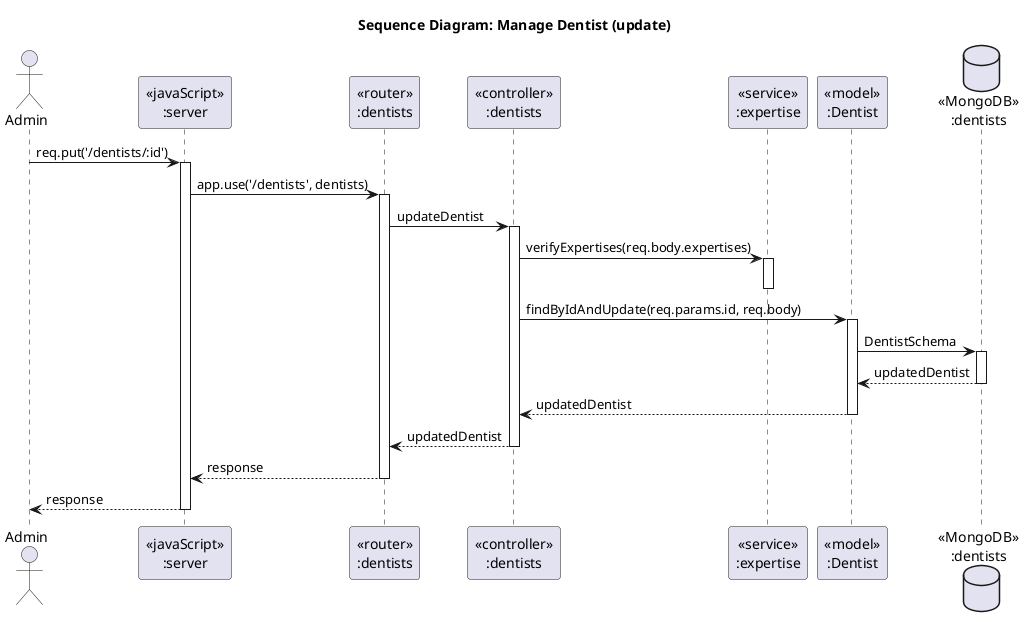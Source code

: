 @startuml dentist-put
title Sequence Diagram: Manage Dentist (update)

actor "Admin" as User

participant "<<javaScript>>\n:server" as Server
participant "<<router>>\n:dentists" as Router
participant "<<controller>>\n:dentists" as Controller
participant "<<service>>\n:expertise" as ExpertiseService
participant "<<model>>\n:Dentist" as Model
database "<<MongoDB>>\n:dentists" as MongoDB

User -> Server : req.put('/dentists/:id')
activate Server

Server -> Router : app.use('/dentists', dentists)
activate Router

Router -> Controller : updateDentist
activate Controller

Controller -> ExpertiseService : verifyExpertises(req.body.expertises)
activate ExpertiseService
deactivate ExpertiseService

Controller -> Model : findByIdAndUpdate(req.params.id, req.body)
activate Model

Model -> MongoDB : DentistSchema
activate MongoDB
MongoDB --> Model : updatedDentist
deactivate MongoDB

Model --> Controller : updatedDentist
deactivate Model

Controller --> Router : updatedDentist
deactivate Controller

Router --> Server : response
deactivate Router

Server --> User : response
deactivate Server

@enduml
